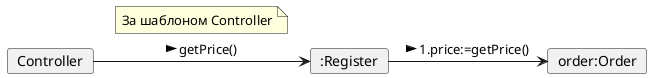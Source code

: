 @startuml



card Controller

card "order:Order" as Order

card ":Register" as Register

Controller -> Register: getPrice() >
note top on link: За шаблоном Controller
Register -> Order: 1.price:=getPrice() >

}
@enduml